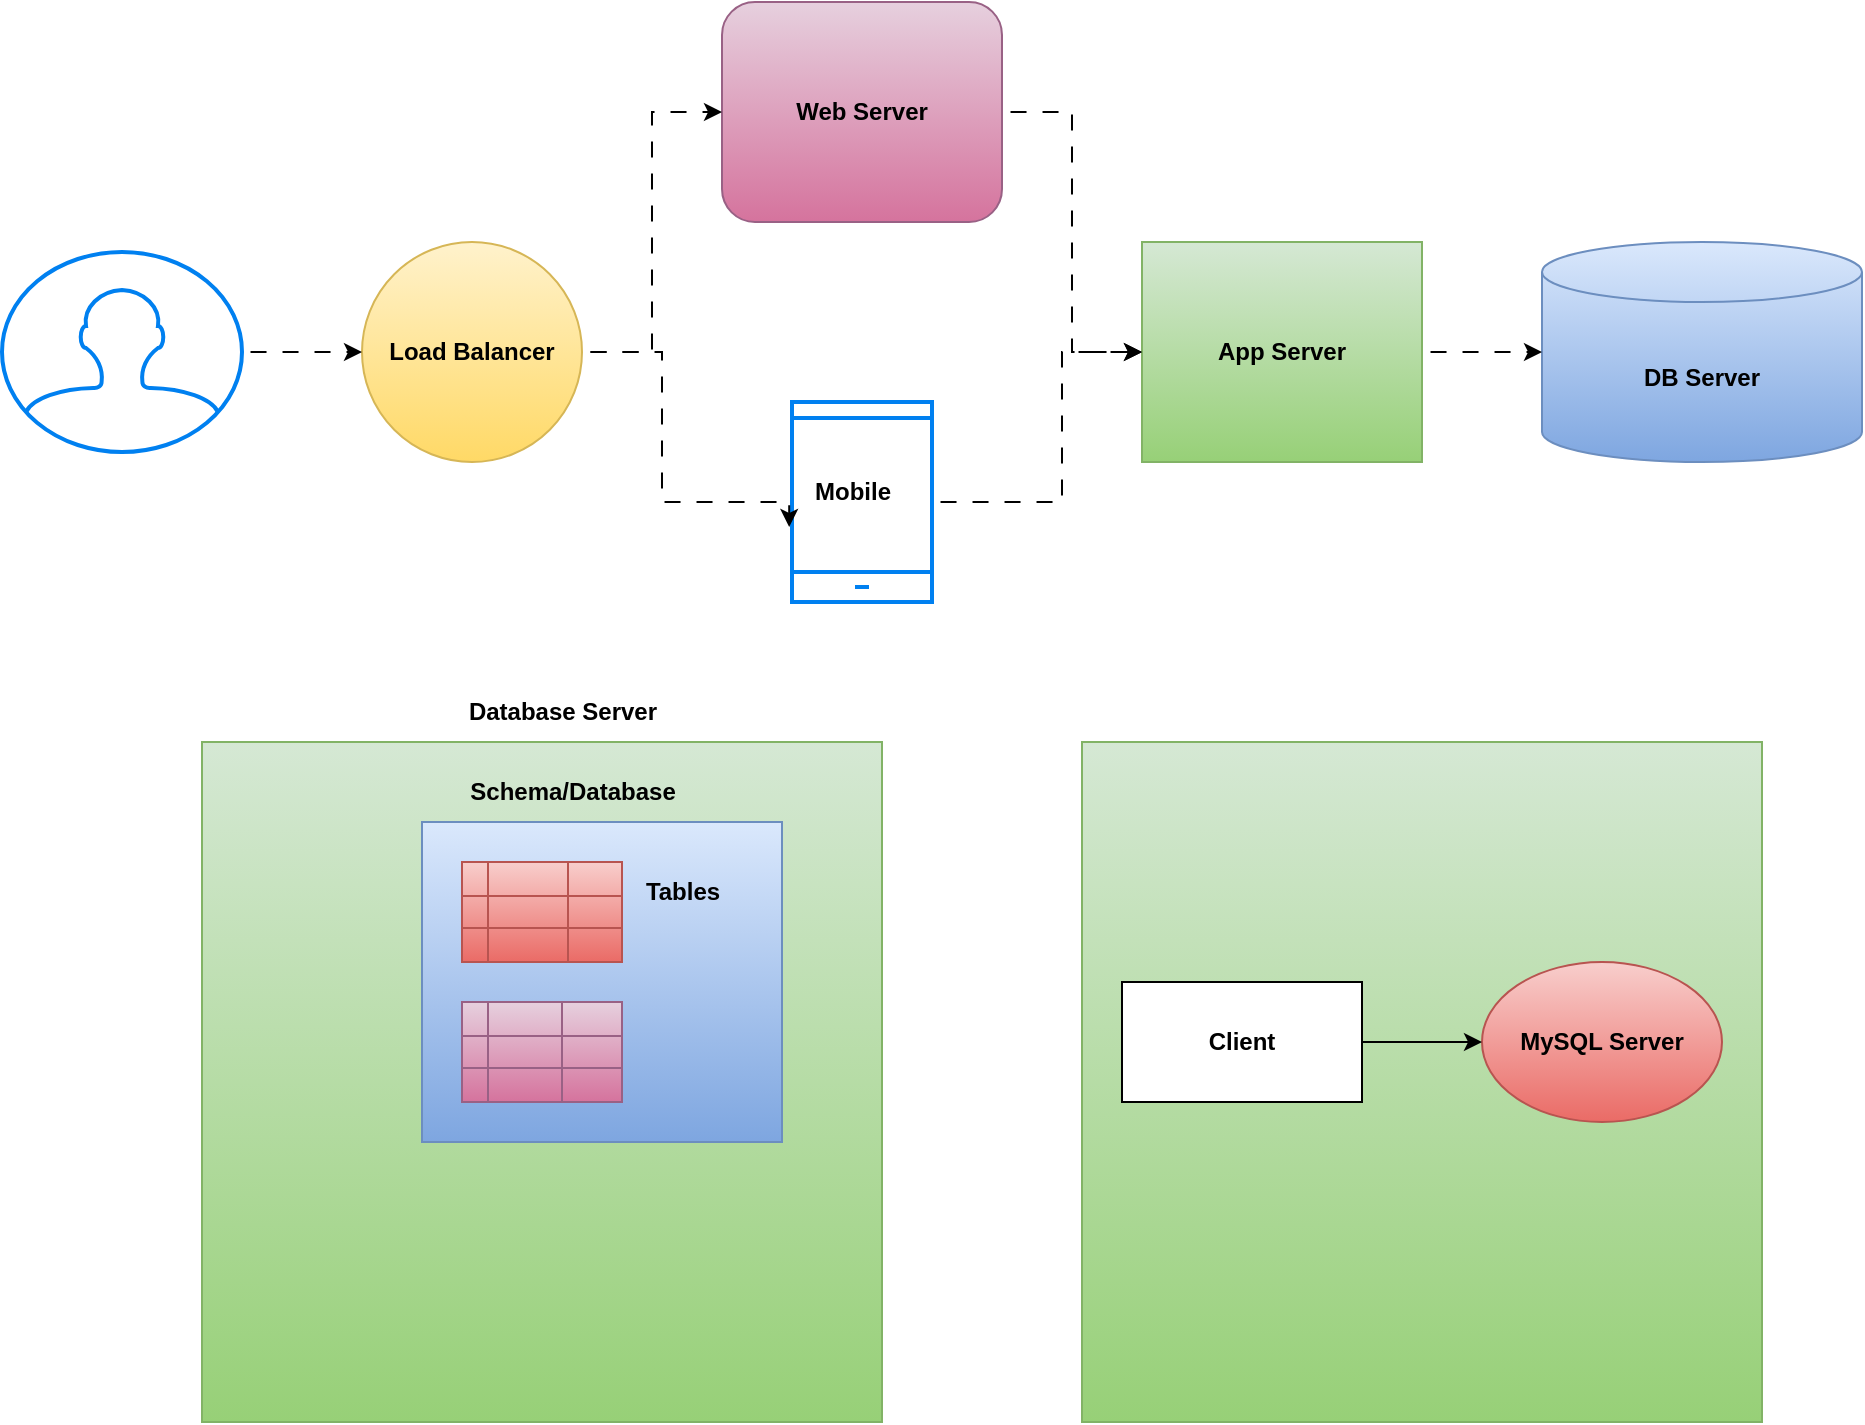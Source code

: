 <mxfile version="24.7.7">
  <diagram name="Page-1" id="Y1L3PAzGPPIWjKQPWywd">
    <mxGraphModel dx="1900" dy="583" grid="1" gridSize="10" guides="1" tooltips="1" connect="1" arrows="1" fold="1" page="1" pageScale="1" pageWidth="850" pageHeight="1100" math="0" shadow="0">
      <root>
        <mxCell id="0" />
        <mxCell id="1" parent="0" />
        <mxCell id="dKoN5ri2xgYqgTkK_d7u-1" value="&lt;b&gt;DB Server&lt;/b&gt;" style="shape=cylinder3;whiteSpace=wrap;html=1;boundedLbl=1;backgroundOutline=1;size=15;fillColor=#dae8fc;gradientColor=#7ea6e0;strokeColor=#6c8ebf;" parent="1" vertex="1">
          <mxGeometry x="570" y="120" width="160" height="110" as="geometry" />
        </mxCell>
        <mxCell id="dKoN5ri2xgYqgTkK_d7u-2" value="&lt;b&gt;App Server&lt;/b&gt;" style="rounded=0;whiteSpace=wrap;html=1;fillColor=#d5e8d4;gradientColor=#97d077;strokeColor=#82b366;" parent="1" vertex="1">
          <mxGeometry x="370" y="120" width="140" height="110" as="geometry" />
        </mxCell>
        <mxCell id="dKoN5ri2xgYqgTkK_d7u-3" style="edgeStyle=orthogonalEdgeStyle;rounded=0;orthogonalLoop=1;jettySize=auto;html=1;entryX=0;entryY=0.5;entryDx=0;entryDy=0;entryPerimeter=0;flowAnimation=1;" parent="1" source="dKoN5ri2xgYqgTkK_d7u-2" target="dKoN5ri2xgYqgTkK_d7u-1" edge="1">
          <mxGeometry relative="1" as="geometry" />
        </mxCell>
        <mxCell id="dKoN5ri2xgYqgTkK_d7u-5" style="edgeStyle=orthogonalEdgeStyle;rounded=0;orthogonalLoop=1;jettySize=auto;html=1;entryX=0;entryY=0.5;entryDx=0;entryDy=0;flowAnimation=1;" parent="1" source="dKoN5ri2xgYqgTkK_d7u-4" target="dKoN5ri2xgYqgTkK_d7u-2" edge="1">
          <mxGeometry relative="1" as="geometry" />
        </mxCell>
        <mxCell id="dKoN5ri2xgYqgTkK_d7u-4" value="&lt;b&gt;Web Server&lt;/b&gt;" style="rounded=1;whiteSpace=wrap;html=1;fillColor=#e6d0de;gradientColor=#d5739d;strokeColor=#996185;" parent="1" vertex="1">
          <mxGeometry x="160" width="140" height="110" as="geometry" />
        </mxCell>
        <mxCell id="dKoN5ri2xgYqgTkK_d7u-7" style="edgeStyle=orthogonalEdgeStyle;rounded=0;orthogonalLoop=1;jettySize=auto;html=1;entryX=0;entryY=0.5;entryDx=0;entryDy=0;flowAnimation=1;" parent="1" source="dKoN5ri2xgYqgTkK_d7u-6" target="dKoN5ri2xgYqgTkK_d7u-4" edge="1">
          <mxGeometry relative="1" as="geometry" />
        </mxCell>
        <mxCell id="dKoN5ri2xgYqgTkK_d7u-6" value="&lt;b&gt;Load Balancer&lt;/b&gt;" style="ellipse;whiteSpace=wrap;html=1;aspect=fixed;fillColor=#fff2cc;gradientColor=#ffd966;strokeColor=#d6b656;" parent="1" vertex="1">
          <mxGeometry x="-20" y="120" width="110" height="110" as="geometry" />
        </mxCell>
        <mxCell id="dKoN5ri2xgYqgTkK_d7u-9" style="edgeStyle=orthogonalEdgeStyle;rounded=0;orthogonalLoop=1;jettySize=auto;html=1;entryX=0;entryY=0.5;entryDx=0;entryDy=0;flowAnimation=1;" parent="1" source="dKoN5ri2xgYqgTkK_d7u-8" target="dKoN5ri2xgYqgTkK_d7u-6" edge="1">
          <mxGeometry relative="1" as="geometry" />
        </mxCell>
        <mxCell id="dKoN5ri2xgYqgTkK_d7u-8" value="" style="html=1;verticalLabelPosition=bottom;align=center;labelBackgroundColor=#ffffff;verticalAlign=top;strokeWidth=2;strokeColor=#0080F0;shadow=0;dashed=0;shape=mxgraph.ios7.icons.user;" parent="1" vertex="1">
          <mxGeometry x="-200" y="125" width="120" height="100" as="geometry" />
        </mxCell>
        <mxCell id="dKoN5ri2xgYqgTkK_d7u-10" value="" style="whiteSpace=wrap;html=1;aspect=fixed;fillColor=#d5e8d4;gradientColor=#97d077;strokeColor=#82b366;" parent="1" vertex="1">
          <mxGeometry x="340" y="370" width="340" height="340" as="geometry" />
        </mxCell>
        <mxCell id="dKoN5ri2xgYqgTkK_d7u-11" value="&lt;b&gt;MySQL Server&lt;/b&gt;" style="ellipse;whiteSpace=wrap;html=1;fillColor=#f8cecc;gradientColor=#ea6b66;strokeColor=#b85450;" parent="1" vertex="1">
          <mxGeometry x="540" y="480" width="120" height="80" as="geometry" />
        </mxCell>
        <mxCell id="dKoN5ri2xgYqgTkK_d7u-13" style="edgeStyle=orthogonalEdgeStyle;rounded=0;orthogonalLoop=1;jettySize=auto;html=1;" parent="1" source="dKoN5ri2xgYqgTkK_d7u-12" target="dKoN5ri2xgYqgTkK_d7u-11" edge="1">
          <mxGeometry relative="1" as="geometry" />
        </mxCell>
        <mxCell id="dKoN5ri2xgYqgTkK_d7u-12" value="&lt;b&gt;Client&lt;/b&gt;" style="rounded=0;whiteSpace=wrap;html=1;" parent="1" vertex="1">
          <mxGeometry x="360" y="490" width="120" height="60" as="geometry" />
        </mxCell>
        <mxCell id="dKoN5ri2xgYqgTkK_d7u-14" value="" style="whiteSpace=wrap;html=1;aspect=fixed;fillColor=#d5e8d4;gradientColor=#97d077;strokeColor=#82b366;" parent="1" vertex="1">
          <mxGeometry x="-100" y="370" width="340" height="340" as="geometry" />
        </mxCell>
        <mxCell id="dKoN5ri2xgYqgTkK_d7u-15" value="" style="rounded=0;whiteSpace=wrap;html=1;fillColor=#dae8fc;gradientColor=#7ea6e0;strokeColor=#6c8ebf;" parent="1" vertex="1">
          <mxGeometry x="10" y="410" width="180" height="160" as="geometry" />
        </mxCell>
        <mxCell id="dKoN5ri2xgYqgTkK_d7u-16" value="" style="shape=table;startSize=0;container=1;collapsible=0;childLayout=tableLayout;fontSize=16;fillColor=#f8cecc;gradientColor=#ea6b66;strokeColor=#b85450;" parent="1" vertex="1">
          <mxGeometry x="30" y="430" width="80" height="50" as="geometry" />
        </mxCell>
        <mxCell id="dKoN5ri2xgYqgTkK_d7u-17" value="" style="shape=tableRow;horizontal=0;startSize=0;swimlaneHead=0;swimlaneBody=0;strokeColor=inherit;top=0;left=0;bottom=0;right=0;collapsible=0;dropTarget=0;fillColor=none;points=[[0,0.5],[1,0.5]];portConstraint=eastwest;fontSize=16;" parent="dKoN5ri2xgYqgTkK_d7u-16" vertex="1">
          <mxGeometry width="80" height="17" as="geometry" />
        </mxCell>
        <mxCell id="dKoN5ri2xgYqgTkK_d7u-18" value="" style="shape=partialRectangle;html=1;whiteSpace=wrap;connectable=0;strokeColor=inherit;overflow=hidden;fillColor=none;top=0;left=0;bottom=0;right=0;pointerEvents=1;fontSize=16;" parent="dKoN5ri2xgYqgTkK_d7u-17" vertex="1">
          <mxGeometry width="13" height="17" as="geometry">
            <mxRectangle width="13" height="17" as="alternateBounds" />
          </mxGeometry>
        </mxCell>
        <mxCell id="dKoN5ri2xgYqgTkK_d7u-19" value="" style="shape=partialRectangle;html=1;whiteSpace=wrap;connectable=0;strokeColor=inherit;overflow=hidden;fillColor=none;top=0;left=0;bottom=0;right=0;pointerEvents=1;fontSize=16;" parent="dKoN5ri2xgYqgTkK_d7u-17" vertex="1">
          <mxGeometry x="13" width="40" height="17" as="geometry">
            <mxRectangle width="40" height="17" as="alternateBounds" />
          </mxGeometry>
        </mxCell>
        <mxCell id="dKoN5ri2xgYqgTkK_d7u-20" value="" style="shape=partialRectangle;html=1;whiteSpace=wrap;connectable=0;strokeColor=inherit;overflow=hidden;fillColor=none;top=0;left=0;bottom=0;right=0;pointerEvents=1;fontSize=16;" parent="dKoN5ri2xgYqgTkK_d7u-17" vertex="1">
          <mxGeometry x="53" width="27" height="17" as="geometry">
            <mxRectangle width="27" height="17" as="alternateBounds" />
          </mxGeometry>
        </mxCell>
        <mxCell id="dKoN5ri2xgYqgTkK_d7u-21" value="" style="shape=tableRow;horizontal=0;startSize=0;swimlaneHead=0;swimlaneBody=0;strokeColor=inherit;top=0;left=0;bottom=0;right=0;collapsible=0;dropTarget=0;fillColor=none;points=[[0,0.5],[1,0.5]];portConstraint=eastwest;fontSize=16;" parent="dKoN5ri2xgYqgTkK_d7u-16" vertex="1">
          <mxGeometry y="17" width="80" height="16" as="geometry" />
        </mxCell>
        <mxCell id="dKoN5ri2xgYqgTkK_d7u-22" value="" style="shape=partialRectangle;html=1;whiteSpace=wrap;connectable=0;strokeColor=inherit;overflow=hidden;fillColor=none;top=0;left=0;bottom=0;right=0;pointerEvents=1;fontSize=16;" parent="dKoN5ri2xgYqgTkK_d7u-21" vertex="1">
          <mxGeometry width="13" height="16" as="geometry">
            <mxRectangle width="13" height="16" as="alternateBounds" />
          </mxGeometry>
        </mxCell>
        <mxCell id="dKoN5ri2xgYqgTkK_d7u-23" value="" style="shape=partialRectangle;html=1;whiteSpace=wrap;connectable=0;strokeColor=inherit;overflow=hidden;fillColor=none;top=0;left=0;bottom=0;right=0;pointerEvents=1;fontSize=16;" parent="dKoN5ri2xgYqgTkK_d7u-21" vertex="1">
          <mxGeometry x="13" width="40" height="16" as="geometry">
            <mxRectangle width="40" height="16" as="alternateBounds" />
          </mxGeometry>
        </mxCell>
        <mxCell id="dKoN5ri2xgYqgTkK_d7u-24" value="" style="shape=partialRectangle;html=1;whiteSpace=wrap;connectable=0;strokeColor=inherit;overflow=hidden;fillColor=none;top=0;left=0;bottom=0;right=0;pointerEvents=1;fontSize=16;" parent="dKoN5ri2xgYqgTkK_d7u-21" vertex="1">
          <mxGeometry x="53" width="27" height="16" as="geometry">
            <mxRectangle width="27" height="16" as="alternateBounds" />
          </mxGeometry>
        </mxCell>
        <mxCell id="dKoN5ri2xgYqgTkK_d7u-25" value="" style="shape=tableRow;horizontal=0;startSize=0;swimlaneHead=0;swimlaneBody=0;strokeColor=inherit;top=0;left=0;bottom=0;right=0;collapsible=0;dropTarget=0;fillColor=none;points=[[0,0.5],[1,0.5]];portConstraint=eastwest;fontSize=16;" parent="dKoN5ri2xgYqgTkK_d7u-16" vertex="1">
          <mxGeometry y="33" width="80" height="17" as="geometry" />
        </mxCell>
        <mxCell id="dKoN5ri2xgYqgTkK_d7u-26" value="" style="shape=partialRectangle;html=1;whiteSpace=wrap;connectable=0;strokeColor=inherit;overflow=hidden;fillColor=none;top=0;left=0;bottom=0;right=0;pointerEvents=1;fontSize=16;" parent="dKoN5ri2xgYqgTkK_d7u-25" vertex="1">
          <mxGeometry width="13" height="17" as="geometry">
            <mxRectangle width="13" height="17" as="alternateBounds" />
          </mxGeometry>
        </mxCell>
        <mxCell id="dKoN5ri2xgYqgTkK_d7u-27" value="" style="shape=partialRectangle;html=1;whiteSpace=wrap;connectable=0;strokeColor=inherit;overflow=hidden;fillColor=none;top=0;left=0;bottom=0;right=0;pointerEvents=1;fontSize=16;" parent="dKoN5ri2xgYqgTkK_d7u-25" vertex="1">
          <mxGeometry x="13" width="40" height="17" as="geometry">
            <mxRectangle width="40" height="17" as="alternateBounds" />
          </mxGeometry>
        </mxCell>
        <mxCell id="dKoN5ri2xgYqgTkK_d7u-28" value="" style="shape=partialRectangle;html=1;whiteSpace=wrap;connectable=0;strokeColor=inherit;overflow=hidden;fillColor=none;top=0;left=0;bottom=0;right=0;pointerEvents=1;fontSize=16;" parent="dKoN5ri2xgYqgTkK_d7u-25" vertex="1">
          <mxGeometry x="53" width="27" height="17" as="geometry">
            <mxRectangle width="27" height="17" as="alternateBounds" />
          </mxGeometry>
        </mxCell>
        <mxCell id="dKoN5ri2xgYqgTkK_d7u-29" value="" style="shape=table;startSize=0;container=1;collapsible=0;childLayout=tableLayout;fontSize=16;fillColor=#e6d0de;gradientColor=#d5739d;strokeColor=#996185;" parent="1" vertex="1">
          <mxGeometry x="30" y="500" width="80" height="50" as="geometry" />
        </mxCell>
        <mxCell id="dKoN5ri2xgYqgTkK_d7u-30" value="" style="shape=tableRow;horizontal=0;startSize=0;swimlaneHead=0;swimlaneBody=0;strokeColor=inherit;top=0;left=0;bottom=0;right=0;collapsible=0;dropTarget=0;fillColor=none;points=[[0,0.5],[1,0.5]];portConstraint=eastwest;fontSize=16;" parent="dKoN5ri2xgYqgTkK_d7u-29" vertex="1">
          <mxGeometry width="80" height="17" as="geometry" />
        </mxCell>
        <mxCell id="dKoN5ri2xgYqgTkK_d7u-31" value="" style="shape=partialRectangle;html=1;whiteSpace=wrap;connectable=0;strokeColor=inherit;overflow=hidden;fillColor=none;top=0;left=0;bottom=0;right=0;pointerEvents=1;fontSize=16;" parent="dKoN5ri2xgYqgTkK_d7u-30" vertex="1">
          <mxGeometry width="13" height="17" as="geometry">
            <mxRectangle width="13" height="17" as="alternateBounds" />
          </mxGeometry>
        </mxCell>
        <mxCell id="dKoN5ri2xgYqgTkK_d7u-32" value="" style="shape=partialRectangle;html=1;whiteSpace=wrap;connectable=0;strokeColor=inherit;overflow=hidden;fillColor=none;top=0;left=0;bottom=0;right=0;pointerEvents=1;fontSize=16;" parent="dKoN5ri2xgYqgTkK_d7u-30" vertex="1">
          <mxGeometry x="13" width="37" height="17" as="geometry">
            <mxRectangle width="37" height="17" as="alternateBounds" />
          </mxGeometry>
        </mxCell>
        <mxCell id="dKoN5ri2xgYqgTkK_d7u-33" value="" style="shape=partialRectangle;html=1;whiteSpace=wrap;connectable=0;strokeColor=inherit;overflow=hidden;fillColor=none;top=0;left=0;bottom=0;right=0;pointerEvents=1;fontSize=16;" parent="dKoN5ri2xgYqgTkK_d7u-30" vertex="1">
          <mxGeometry x="50" width="30" height="17" as="geometry">
            <mxRectangle width="30" height="17" as="alternateBounds" />
          </mxGeometry>
        </mxCell>
        <mxCell id="dKoN5ri2xgYqgTkK_d7u-34" value="" style="shape=tableRow;horizontal=0;startSize=0;swimlaneHead=0;swimlaneBody=0;strokeColor=inherit;top=0;left=0;bottom=0;right=0;collapsible=0;dropTarget=0;fillColor=none;points=[[0,0.5],[1,0.5]];portConstraint=eastwest;fontSize=16;" parent="dKoN5ri2xgYqgTkK_d7u-29" vertex="1">
          <mxGeometry y="17" width="80" height="16" as="geometry" />
        </mxCell>
        <mxCell id="dKoN5ri2xgYqgTkK_d7u-35" value="" style="shape=partialRectangle;html=1;whiteSpace=wrap;connectable=0;strokeColor=inherit;overflow=hidden;fillColor=none;top=0;left=0;bottom=0;right=0;pointerEvents=1;fontSize=16;" parent="dKoN5ri2xgYqgTkK_d7u-34" vertex="1">
          <mxGeometry width="13" height="16" as="geometry">
            <mxRectangle width="13" height="16" as="alternateBounds" />
          </mxGeometry>
        </mxCell>
        <mxCell id="dKoN5ri2xgYqgTkK_d7u-36" value="" style="shape=partialRectangle;html=1;whiteSpace=wrap;connectable=0;strokeColor=inherit;overflow=hidden;fillColor=none;top=0;left=0;bottom=0;right=0;pointerEvents=1;fontSize=16;" parent="dKoN5ri2xgYqgTkK_d7u-34" vertex="1">
          <mxGeometry x="13" width="37" height="16" as="geometry">
            <mxRectangle width="37" height="16" as="alternateBounds" />
          </mxGeometry>
        </mxCell>
        <mxCell id="dKoN5ri2xgYqgTkK_d7u-37" value="" style="shape=partialRectangle;html=1;whiteSpace=wrap;connectable=0;strokeColor=inherit;overflow=hidden;fillColor=none;top=0;left=0;bottom=0;right=0;pointerEvents=1;fontSize=16;" parent="dKoN5ri2xgYqgTkK_d7u-34" vertex="1">
          <mxGeometry x="50" width="30" height="16" as="geometry">
            <mxRectangle width="30" height="16" as="alternateBounds" />
          </mxGeometry>
        </mxCell>
        <mxCell id="dKoN5ri2xgYqgTkK_d7u-38" value="" style="shape=tableRow;horizontal=0;startSize=0;swimlaneHead=0;swimlaneBody=0;strokeColor=inherit;top=0;left=0;bottom=0;right=0;collapsible=0;dropTarget=0;fillColor=none;points=[[0,0.5],[1,0.5]];portConstraint=eastwest;fontSize=16;" parent="dKoN5ri2xgYqgTkK_d7u-29" vertex="1">
          <mxGeometry y="33" width="80" height="17" as="geometry" />
        </mxCell>
        <mxCell id="dKoN5ri2xgYqgTkK_d7u-39" value="" style="shape=partialRectangle;html=1;whiteSpace=wrap;connectable=0;strokeColor=inherit;overflow=hidden;fillColor=none;top=0;left=0;bottom=0;right=0;pointerEvents=1;fontSize=16;" parent="dKoN5ri2xgYqgTkK_d7u-38" vertex="1">
          <mxGeometry width="13" height="17" as="geometry">
            <mxRectangle width="13" height="17" as="alternateBounds" />
          </mxGeometry>
        </mxCell>
        <mxCell id="dKoN5ri2xgYqgTkK_d7u-40" value="" style="shape=partialRectangle;html=1;whiteSpace=wrap;connectable=0;strokeColor=inherit;overflow=hidden;fillColor=none;top=0;left=0;bottom=0;right=0;pointerEvents=1;fontSize=16;" parent="dKoN5ri2xgYqgTkK_d7u-38" vertex="1">
          <mxGeometry x="13" width="37" height="17" as="geometry">
            <mxRectangle width="37" height="17" as="alternateBounds" />
          </mxGeometry>
        </mxCell>
        <mxCell id="dKoN5ri2xgYqgTkK_d7u-41" value="" style="shape=partialRectangle;html=1;whiteSpace=wrap;connectable=0;strokeColor=inherit;overflow=hidden;fillColor=none;top=0;left=0;bottom=0;right=0;pointerEvents=1;fontSize=16;" parent="dKoN5ri2xgYqgTkK_d7u-38" vertex="1">
          <mxGeometry x="50" width="30" height="17" as="geometry">
            <mxRectangle width="30" height="17" as="alternateBounds" />
          </mxGeometry>
        </mxCell>
        <mxCell id="dKoN5ri2xgYqgTkK_d7u-42" value="&lt;b&gt;Database Server&lt;/b&gt;" style="text;html=1;align=center;verticalAlign=middle;resizable=0;points=[];autosize=1;strokeColor=none;fillColor=none;" parent="1" vertex="1">
          <mxGeometry x="20" y="340" width="120" height="30" as="geometry" />
        </mxCell>
        <mxCell id="dKoN5ri2xgYqgTkK_d7u-43" value="&lt;b&gt;Schema/Database&lt;/b&gt;" style="text;html=1;align=center;verticalAlign=middle;resizable=0;points=[];autosize=1;strokeColor=none;fillColor=none;" parent="1" vertex="1">
          <mxGeometry x="20" y="380" width="130" height="30" as="geometry" />
        </mxCell>
        <mxCell id="dKoN5ri2xgYqgTkK_d7u-44" value="&lt;b&gt;Tables&lt;/b&gt;" style="text;html=1;align=center;verticalAlign=middle;resizable=0;points=[];autosize=1;strokeColor=none;fillColor=none;" parent="1" vertex="1">
          <mxGeometry x="110" y="430" width="60" height="30" as="geometry" />
        </mxCell>
        <mxCell id="dKoN5ri2xgYqgTkK_d7u-47" style="edgeStyle=orthogonalEdgeStyle;rounded=0;orthogonalLoop=1;jettySize=auto;html=1;entryX=0;entryY=0.5;entryDx=0;entryDy=0;flowAnimation=1;" parent="1" source="dKoN5ri2xgYqgTkK_d7u-45" target="dKoN5ri2xgYqgTkK_d7u-2" edge="1">
          <mxGeometry relative="1" as="geometry">
            <Array as="points">
              <mxPoint x="330" y="250" />
              <mxPoint x="330" y="175" />
            </Array>
          </mxGeometry>
        </mxCell>
        <mxCell id="dKoN5ri2xgYqgTkK_d7u-45" value="" style="html=1;verticalLabelPosition=bottom;align=center;labelBackgroundColor=#ffffff;verticalAlign=top;strokeWidth=2;strokeColor=#0080F0;shadow=0;dashed=0;shape=mxgraph.ios7.icons.smartphone;" parent="1" vertex="1">
          <mxGeometry x="195" y="200" width="70" height="100" as="geometry" />
        </mxCell>
        <mxCell id="dKoN5ri2xgYqgTkK_d7u-46" style="edgeStyle=orthogonalEdgeStyle;rounded=0;orthogonalLoop=1;jettySize=auto;html=1;entryX=-0.02;entryY=0.625;entryDx=0;entryDy=0;entryPerimeter=0;flowAnimation=1;" parent="1" source="dKoN5ri2xgYqgTkK_d7u-6" target="dKoN5ri2xgYqgTkK_d7u-45" edge="1">
          <mxGeometry relative="1" as="geometry">
            <Array as="points">
              <mxPoint x="130" y="175" />
              <mxPoint x="130" y="250" />
              <mxPoint x="194" y="250" />
            </Array>
          </mxGeometry>
        </mxCell>
        <mxCell id="dKoN5ri2xgYqgTkK_d7u-48" value="&lt;b&gt;Mobile&lt;/b&gt;" style="text;html=1;align=center;verticalAlign=middle;resizable=0;points=[];autosize=1;strokeColor=none;fillColor=none;" parent="1" vertex="1">
          <mxGeometry x="195" y="230" width="60" height="30" as="geometry" />
        </mxCell>
      </root>
    </mxGraphModel>
  </diagram>
</mxfile>
